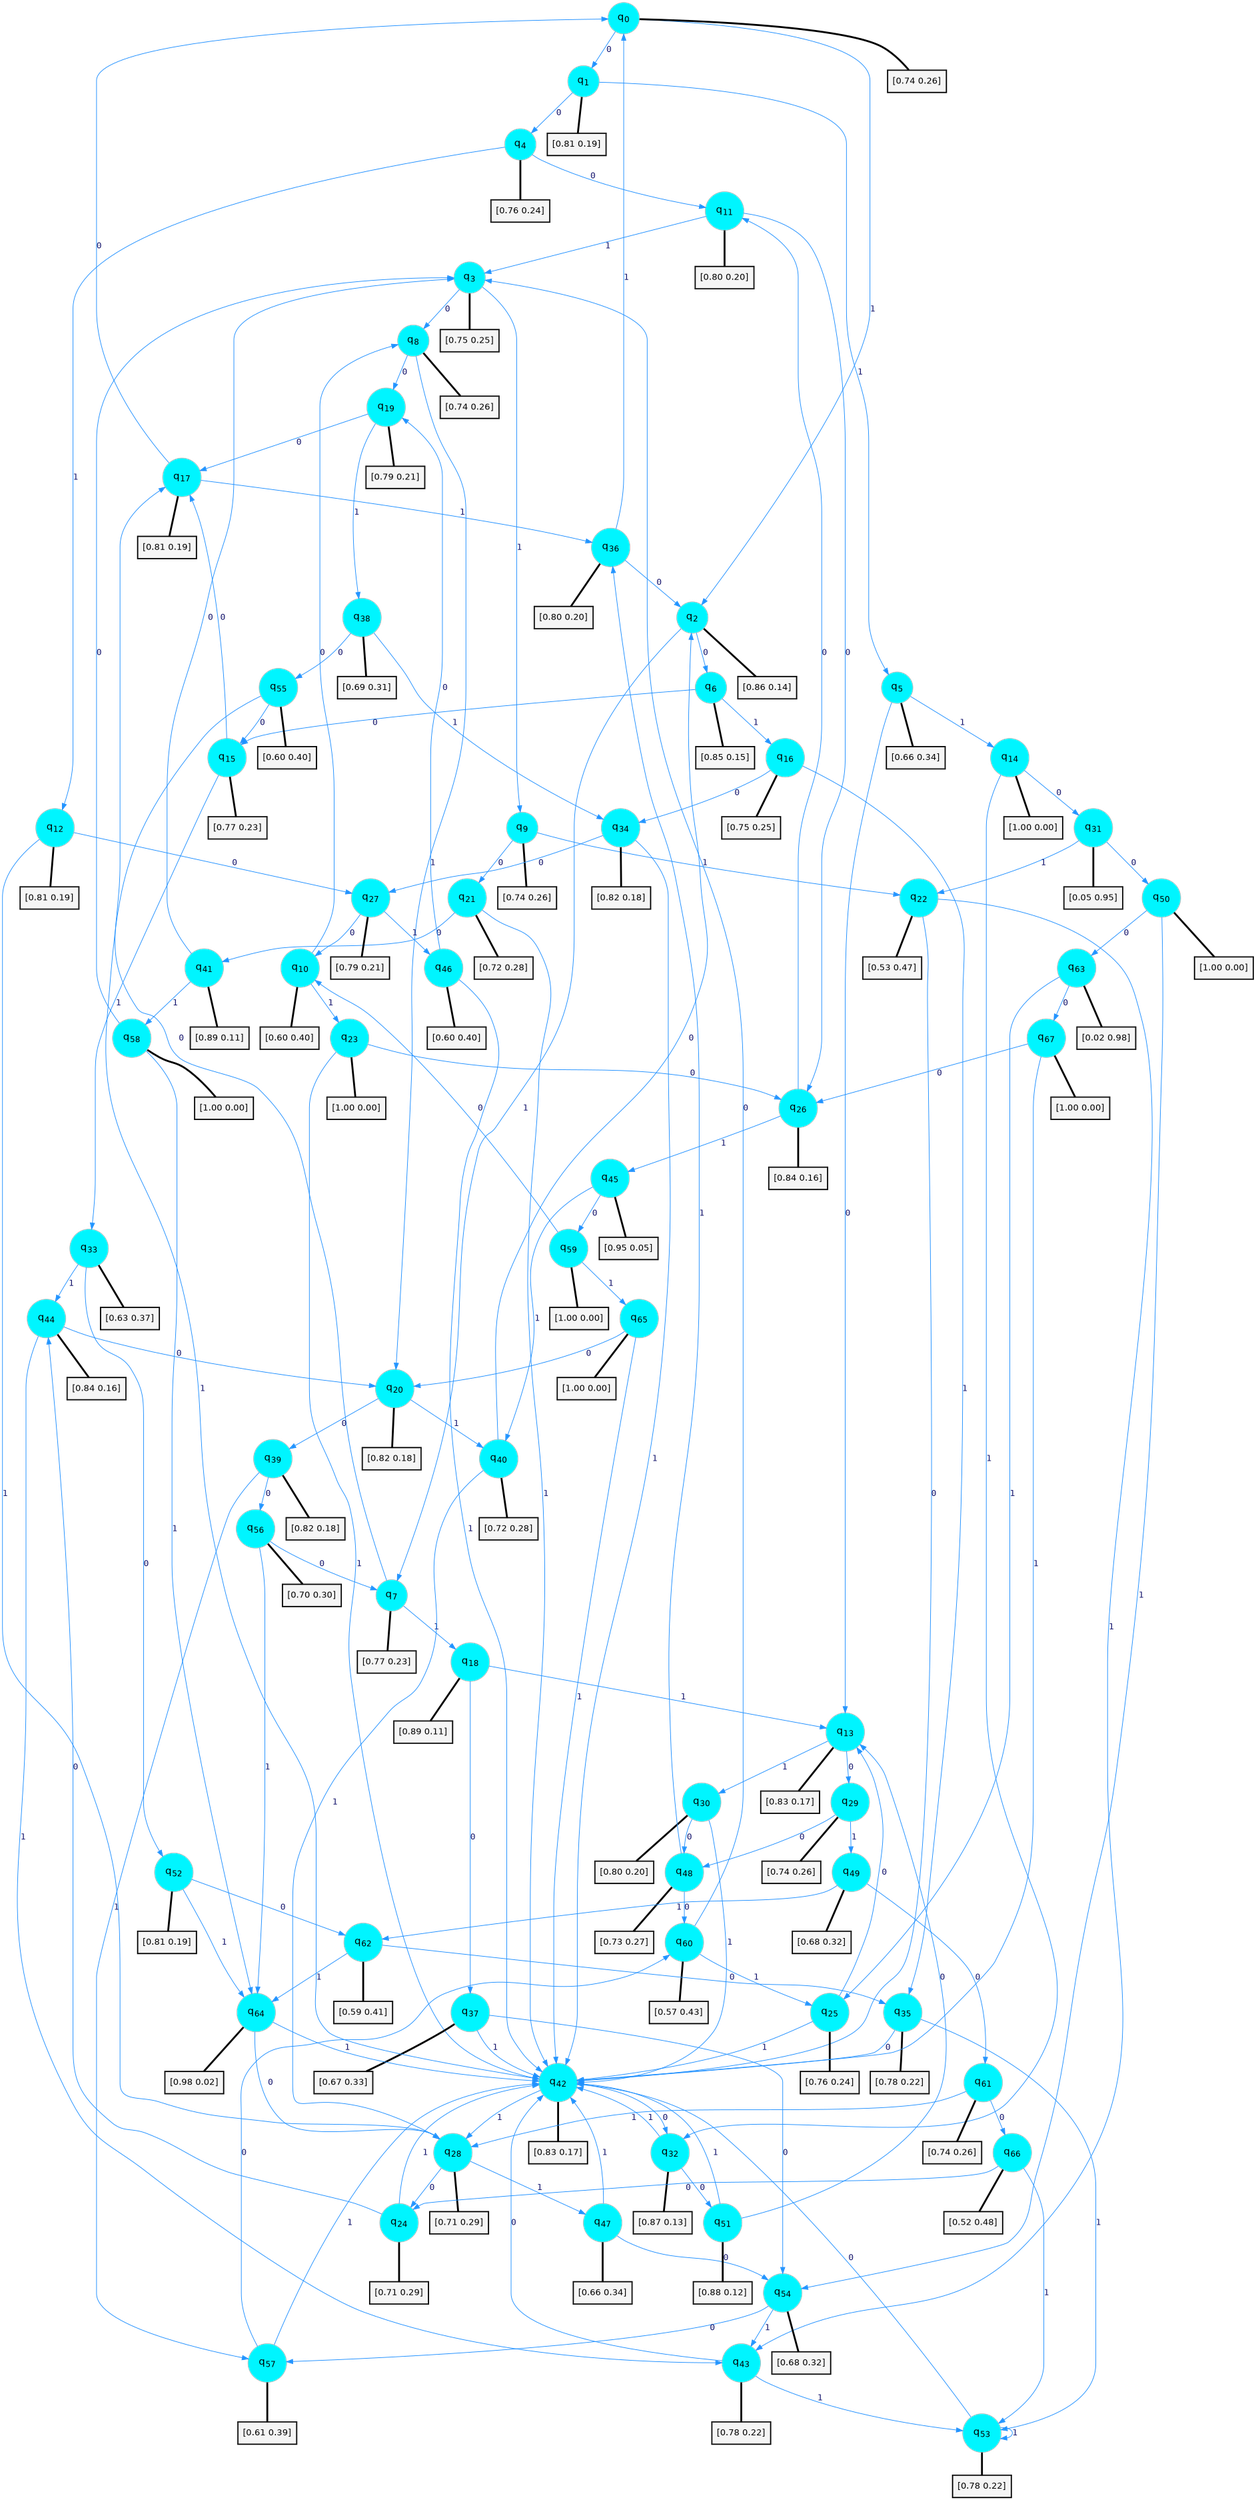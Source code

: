 digraph G {
graph [
bgcolor=transparent, dpi=300, rankdir=TD, size="40,25"];
node [
color=gray, fillcolor=turquoise1, fontcolor=black, fontname=Helvetica, fontsize=16, fontweight=bold, shape=circle, style=filled];
edge [
arrowsize=1, color=dodgerblue1, fontcolor=midnightblue, fontname=courier, fontweight=bold, penwidth=1, style=solid, weight=20];
0[label=<q<SUB>0</SUB>>];
1[label=<q<SUB>1</SUB>>];
2[label=<q<SUB>2</SUB>>];
3[label=<q<SUB>3</SUB>>];
4[label=<q<SUB>4</SUB>>];
5[label=<q<SUB>5</SUB>>];
6[label=<q<SUB>6</SUB>>];
7[label=<q<SUB>7</SUB>>];
8[label=<q<SUB>8</SUB>>];
9[label=<q<SUB>9</SUB>>];
10[label=<q<SUB>10</SUB>>];
11[label=<q<SUB>11</SUB>>];
12[label=<q<SUB>12</SUB>>];
13[label=<q<SUB>13</SUB>>];
14[label=<q<SUB>14</SUB>>];
15[label=<q<SUB>15</SUB>>];
16[label=<q<SUB>16</SUB>>];
17[label=<q<SUB>17</SUB>>];
18[label=<q<SUB>18</SUB>>];
19[label=<q<SUB>19</SUB>>];
20[label=<q<SUB>20</SUB>>];
21[label=<q<SUB>21</SUB>>];
22[label=<q<SUB>22</SUB>>];
23[label=<q<SUB>23</SUB>>];
24[label=<q<SUB>24</SUB>>];
25[label=<q<SUB>25</SUB>>];
26[label=<q<SUB>26</SUB>>];
27[label=<q<SUB>27</SUB>>];
28[label=<q<SUB>28</SUB>>];
29[label=<q<SUB>29</SUB>>];
30[label=<q<SUB>30</SUB>>];
31[label=<q<SUB>31</SUB>>];
32[label=<q<SUB>32</SUB>>];
33[label=<q<SUB>33</SUB>>];
34[label=<q<SUB>34</SUB>>];
35[label=<q<SUB>35</SUB>>];
36[label=<q<SUB>36</SUB>>];
37[label=<q<SUB>37</SUB>>];
38[label=<q<SUB>38</SUB>>];
39[label=<q<SUB>39</SUB>>];
40[label=<q<SUB>40</SUB>>];
41[label=<q<SUB>41</SUB>>];
42[label=<q<SUB>42</SUB>>];
43[label=<q<SUB>43</SUB>>];
44[label=<q<SUB>44</SUB>>];
45[label=<q<SUB>45</SUB>>];
46[label=<q<SUB>46</SUB>>];
47[label=<q<SUB>47</SUB>>];
48[label=<q<SUB>48</SUB>>];
49[label=<q<SUB>49</SUB>>];
50[label=<q<SUB>50</SUB>>];
51[label=<q<SUB>51</SUB>>];
52[label=<q<SUB>52</SUB>>];
53[label=<q<SUB>53</SUB>>];
54[label=<q<SUB>54</SUB>>];
55[label=<q<SUB>55</SUB>>];
56[label=<q<SUB>56</SUB>>];
57[label=<q<SUB>57</SUB>>];
58[label=<q<SUB>58</SUB>>];
59[label=<q<SUB>59</SUB>>];
60[label=<q<SUB>60</SUB>>];
61[label=<q<SUB>61</SUB>>];
62[label=<q<SUB>62</SUB>>];
63[label=<q<SUB>63</SUB>>];
64[label=<q<SUB>64</SUB>>];
65[label=<q<SUB>65</SUB>>];
66[label=<q<SUB>66</SUB>>];
67[label=<q<SUB>67</SUB>>];
68[label="[0.74 0.26]", shape=box,fontcolor=black, fontname=Helvetica, fontsize=14, penwidth=2, fillcolor=whitesmoke,color=black];
69[label="[0.81 0.19]", shape=box,fontcolor=black, fontname=Helvetica, fontsize=14, penwidth=2, fillcolor=whitesmoke,color=black];
70[label="[0.86 0.14]", shape=box,fontcolor=black, fontname=Helvetica, fontsize=14, penwidth=2, fillcolor=whitesmoke,color=black];
71[label="[0.75 0.25]", shape=box,fontcolor=black, fontname=Helvetica, fontsize=14, penwidth=2, fillcolor=whitesmoke,color=black];
72[label="[0.76 0.24]", shape=box,fontcolor=black, fontname=Helvetica, fontsize=14, penwidth=2, fillcolor=whitesmoke,color=black];
73[label="[0.66 0.34]", shape=box,fontcolor=black, fontname=Helvetica, fontsize=14, penwidth=2, fillcolor=whitesmoke,color=black];
74[label="[0.85 0.15]", shape=box,fontcolor=black, fontname=Helvetica, fontsize=14, penwidth=2, fillcolor=whitesmoke,color=black];
75[label="[0.77 0.23]", shape=box,fontcolor=black, fontname=Helvetica, fontsize=14, penwidth=2, fillcolor=whitesmoke,color=black];
76[label="[0.74 0.26]", shape=box,fontcolor=black, fontname=Helvetica, fontsize=14, penwidth=2, fillcolor=whitesmoke,color=black];
77[label="[0.74 0.26]", shape=box,fontcolor=black, fontname=Helvetica, fontsize=14, penwidth=2, fillcolor=whitesmoke,color=black];
78[label="[0.60 0.40]", shape=box,fontcolor=black, fontname=Helvetica, fontsize=14, penwidth=2, fillcolor=whitesmoke,color=black];
79[label="[0.80 0.20]", shape=box,fontcolor=black, fontname=Helvetica, fontsize=14, penwidth=2, fillcolor=whitesmoke,color=black];
80[label="[0.81 0.19]", shape=box,fontcolor=black, fontname=Helvetica, fontsize=14, penwidth=2, fillcolor=whitesmoke,color=black];
81[label="[0.83 0.17]", shape=box,fontcolor=black, fontname=Helvetica, fontsize=14, penwidth=2, fillcolor=whitesmoke,color=black];
82[label="[1.00 0.00]", shape=box,fontcolor=black, fontname=Helvetica, fontsize=14, penwidth=2, fillcolor=whitesmoke,color=black];
83[label="[0.77 0.23]", shape=box,fontcolor=black, fontname=Helvetica, fontsize=14, penwidth=2, fillcolor=whitesmoke,color=black];
84[label="[0.75 0.25]", shape=box,fontcolor=black, fontname=Helvetica, fontsize=14, penwidth=2, fillcolor=whitesmoke,color=black];
85[label="[0.81 0.19]", shape=box,fontcolor=black, fontname=Helvetica, fontsize=14, penwidth=2, fillcolor=whitesmoke,color=black];
86[label="[0.89 0.11]", shape=box,fontcolor=black, fontname=Helvetica, fontsize=14, penwidth=2, fillcolor=whitesmoke,color=black];
87[label="[0.79 0.21]", shape=box,fontcolor=black, fontname=Helvetica, fontsize=14, penwidth=2, fillcolor=whitesmoke,color=black];
88[label="[0.82 0.18]", shape=box,fontcolor=black, fontname=Helvetica, fontsize=14, penwidth=2, fillcolor=whitesmoke,color=black];
89[label="[0.72 0.28]", shape=box,fontcolor=black, fontname=Helvetica, fontsize=14, penwidth=2, fillcolor=whitesmoke,color=black];
90[label="[0.53 0.47]", shape=box,fontcolor=black, fontname=Helvetica, fontsize=14, penwidth=2, fillcolor=whitesmoke,color=black];
91[label="[1.00 0.00]", shape=box,fontcolor=black, fontname=Helvetica, fontsize=14, penwidth=2, fillcolor=whitesmoke,color=black];
92[label="[0.71 0.29]", shape=box,fontcolor=black, fontname=Helvetica, fontsize=14, penwidth=2, fillcolor=whitesmoke,color=black];
93[label="[0.76 0.24]", shape=box,fontcolor=black, fontname=Helvetica, fontsize=14, penwidth=2, fillcolor=whitesmoke,color=black];
94[label="[0.84 0.16]", shape=box,fontcolor=black, fontname=Helvetica, fontsize=14, penwidth=2, fillcolor=whitesmoke,color=black];
95[label="[0.79 0.21]", shape=box,fontcolor=black, fontname=Helvetica, fontsize=14, penwidth=2, fillcolor=whitesmoke,color=black];
96[label="[0.71 0.29]", shape=box,fontcolor=black, fontname=Helvetica, fontsize=14, penwidth=2, fillcolor=whitesmoke,color=black];
97[label="[0.74 0.26]", shape=box,fontcolor=black, fontname=Helvetica, fontsize=14, penwidth=2, fillcolor=whitesmoke,color=black];
98[label="[0.80 0.20]", shape=box,fontcolor=black, fontname=Helvetica, fontsize=14, penwidth=2, fillcolor=whitesmoke,color=black];
99[label="[0.05 0.95]", shape=box,fontcolor=black, fontname=Helvetica, fontsize=14, penwidth=2, fillcolor=whitesmoke,color=black];
100[label="[0.87 0.13]", shape=box,fontcolor=black, fontname=Helvetica, fontsize=14, penwidth=2, fillcolor=whitesmoke,color=black];
101[label="[0.63 0.37]", shape=box,fontcolor=black, fontname=Helvetica, fontsize=14, penwidth=2, fillcolor=whitesmoke,color=black];
102[label="[0.82 0.18]", shape=box,fontcolor=black, fontname=Helvetica, fontsize=14, penwidth=2, fillcolor=whitesmoke,color=black];
103[label="[0.78 0.22]", shape=box,fontcolor=black, fontname=Helvetica, fontsize=14, penwidth=2, fillcolor=whitesmoke,color=black];
104[label="[0.80 0.20]", shape=box,fontcolor=black, fontname=Helvetica, fontsize=14, penwidth=2, fillcolor=whitesmoke,color=black];
105[label="[0.67 0.33]", shape=box,fontcolor=black, fontname=Helvetica, fontsize=14, penwidth=2, fillcolor=whitesmoke,color=black];
106[label="[0.69 0.31]", shape=box,fontcolor=black, fontname=Helvetica, fontsize=14, penwidth=2, fillcolor=whitesmoke,color=black];
107[label="[0.82 0.18]", shape=box,fontcolor=black, fontname=Helvetica, fontsize=14, penwidth=2, fillcolor=whitesmoke,color=black];
108[label="[0.72 0.28]", shape=box,fontcolor=black, fontname=Helvetica, fontsize=14, penwidth=2, fillcolor=whitesmoke,color=black];
109[label="[0.89 0.11]", shape=box,fontcolor=black, fontname=Helvetica, fontsize=14, penwidth=2, fillcolor=whitesmoke,color=black];
110[label="[0.83 0.17]", shape=box,fontcolor=black, fontname=Helvetica, fontsize=14, penwidth=2, fillcolor=whitesmoke,color=black];
111[label="[0.78 0.22]", shape=box,fontcolor=black, fontname=Helvetica, fontsize=14, penwidth=2, fillcolor=whitesmoke,color=black];
112[label="[0.84 0.16]", shape=box,fontcolor=black, fontname=Helvetica, fontsize=14, penwidth=2, fillcolor=whitesmoke,color=black];
113[label="[0.95 0.05]", shape=box,fontcolor=black, fontname=Helvetica, fontsize=14, penwidth=2, fillcolor=whitesmoke,color=black];
114[label="[0.60 0.40]", shape=box,fontcolor=black, fontname=Helvetica, fontsize=14, penwidth=2, fillcolor=whitesmoke,color=black];
115[label="[0.66 0.34]", shape=box,fontcolor=black, fontname=Helvetica, fontsize=14, penwidth=2, fillcolor=whitesmoke,color=black];
116[label="[0.73 0.27]", shape=box,fontcolor=black, fontname=Helvetica, fontsize=14, penwidth=2, fillcolor=whitesmoke,color=black];
117[label="[0.68 0.32]", shape=box,fontcolor=black, fontname=Helvetica, fontsize=14, penwidth=2, fillcolor=whitesmoke,color=black];
118[label="[1.00 0.00]", shape=box,fontcolor=black, fontname=Helvetica, fontsize=14, penwidth=2, fillcolor=whitesmoke,color=black];
119[label="[0.88 0.12]", shape=box,fontcolor=black, fontname=Helvetica, fontsize=14, penwidth=2, fillcolor=whitesmoke,color=black];
120[label="[0.81 0.19]", shape=box,fontcolor=black, fontname=Helvetica, fontsize=14, penwidth=2, fillcolor=whitesmoke,color=black];
121[label="[0.78 0.22]", shape=box,fontcolor=black, fontname=Helvetica, fontsize=14, penwidth=2, fillcolor=whitesmoke,color=black];
122[label="[0.68 0.32]", shape=box,fontcolor=black, fontname=Helvetica, fontsize=14, penwidth=2, fillcolor=whitesmoke,color=black];
123[label="[0.60 0.40]", shape=box,fontcolor=black, fontname=Helvetica, fontsize=14, penwidth=2, fillcolor=whitesmoke,color=black];
124[label="[0.70 0.30]", shape=box,fontcolor=black, fontname=Helvetica, fontsize=14, penwidth=2, fillcolor=whitesmoke,color=black];
125[label="[0.61 0.39]", shape=box,fontcolor=black, fontname=Helvetica, fontsize=14, penwidth=2, fillcolor=whitesmoke,color=black];
126[label="[1.00 0.00]", shape=box,fontcolor=black, fontname=Helvetica, fontsize=14, penwidth=2, fillcolor=whitesmoke,color=black];
127[label="[1.00 0.00]", shape=box,fontcolor=black, fontname=Helvetica, fontsize=14, penwidth=2, fillcolor=whitesmoke,color=black];
128[label="[0.57 0.43]", shape=box,fontcolor=black, fontname=Helvetica, fontsize=14, penwidth=2, fillcolor=whitesmoke,color=black];
129[label="[0.74 0.26]", shape=box,fontcolor=black, fontname=Helvetica, fontsize=14, penwidth=2, fillcolor=whitesmoke,color=black];
130[label="[0.59 0.41]", shape=box,fontcolor=black, fontname=Helvetica, fontsize=14, penwidth=2, fillcolor=whitesmoke,color=black];
131[label="[0.02 0.98]", shape=box,fontcolor=black, fontname=Helvetica, fontsize=14, penwidth=2, fillcolor=whitesmoke,color=black];
132[label="[0.98 0.02]", shape=box,fontcolor=black, fontname=Helvetica, fontsize=14, penwidth=2, fillcolor=whitesmoke,color=black];
133[label="[1.00 0.00]", shape=box,fontcolor=black, fontname=Helvetica, fontsize=14, penwidth=2, fillcolor=whitesmoke,color=black];
134[label="[0.52 0.48]", shape=box,fontcolor=black, fontname=Helvetica, fontsize=14, penwidth=2, fillcolor=whitesmoke,color=black];
135[label="[1.00 0.00]", shape=box,fontcolor=black, fontname=Helvetica, fontsize=14, penwidth=2, fillcolor=whitesmoke,color=black];
0->1 [label=0];
0->2 [label=1];
0->68 [arrowhead=none, penwidth=3,color=black];
1->4 [label=0];
1->5 [label=1];
1->69 [arrowhead=none, penwidth=3,color=black];
2->6 [label=0];
2->7 [label=1];
2->70 [arrowhead=none, penwidth=3,color=black];
3->8 [label=0];
3->9 [label=1];
3->71 [arrowhead=none, penwidth=3,color=black];
4->11 [label=0];
4->12 [label=1];
4->72 [arrowhead=none, penwidth=3,color=black];
5->13 [label=0];
5->14 [label=1];
5->73 [arrowhead=none, penwidth=3,color=black];
6->15 [label=0];
6->16 [label=1];
6->74 [arrowhead=none, penwidth=3,color=black];
7->17 [label=0];
7->18 [label=1];
7->75 [arrowhead=none, penwidth=3,color=black];
8->19 [label=0];
8->20 [label=1];
8->76 [arrowhead=none, penwidth=3,color=black];
9->21 [label=0];
9->22 [label=1];
9->77 [arrowhead=none, penwidth=3,color=black];
10->8 [label=0];
10->23 [label=1];
10->78 [arrowhead=none, penwidth=3,color=black];
11->26 [label=0];
11->3 [label=1];
11->79 [arrowhead=none, penwidth=3,color=black];
12->27 [label=0];
12->28 [label=1];
12->80 [arrowhead=none, penwidth=3,color=black];
13->29 [label=0];
13->30 [label=1];
13->81 [arrowhead=none, penwidth=3,color=black];
14->31 [label=0];
14->32 [label=1];
14->82 [arrowhead=none, penwidth=3,color=black];
15->17 [label=0];
15->33 [label=1];
15->83 [arrowhead=none, penwidth=3,color=black];
16->34 [label=0];
16->35 [label=1];
16->84 [arrowhead=none, penwidth=3,color=black];
17->0 [label=0];
17->36 [label=1];
17->85 [arrowhead=none, penwidth=3,color=black];
18->37 [label=0];
18->13 [label=1];
18->86 [arrowhead=none, penwidth=3,color=black];
19->17 [label=0];
19->38 [label=1];
19->87 [arrowhead=none, penwidth=3,color=black];
20->39 [label=0];
20->40 [label=1];
20->88 [arrowhead=none, penwidth=3,color=black];
21->41 [label=0];
21->42 [label=1];
21->89 [arrowhead=none, penwidth=3,color=black];
22->42 [label=0];
22->43 [label=1];
22->90 [arrowhead=none, penwidth=3,color=black];
23->26 [label=0];
23->42 [label=1];
23->91 [arrowhead=none, penwidth=3,color=black];
24->44 [label=0];
24->42 [label=1];
24->92 [arrowhead=none, penwidth=3,color=black];
25->13 [label=0];
25->42 [label=1];
25->93 [arrowhead=none, penwidth=3,color=black];
26->11 [label=0];
26->45 [label=1];
26->94 [arrowhead=none, penwidth=3,color=black];
27->10 [label=0];
27->46 [label=1];
27->95 [arrowhead=none, penwidth=3,color=black];
28->24 [label=0];
28->47 [label=1];
28->96 [arrowhead=none, penwidth=3,color=black];
29->48 [label=0];
29->49 [label=1];
29->97 [arrowhead=none, penwidth=3,color=black];
30->48 [label=0];
30->42 [label=1];
30->98 [arrowhead=none, penwidth=3,color=black];
31->50 [label=0];
31->22 [label=1];
31->99 [arrowhead=none, penwidth=3,color=black];
32->51 [label=0];
32->42 [label=1];
32->100 [arrowhead=none, penwidth=3,color=black];
33->52 [label=0];
33->44 [label=1];
33->101 [arrowhead=none, penwidth=3,color=black];
34->27 [label=0];
34->42 [label=1];
34->102 [arrowhead=none, penwidth=3,color=black];
35->42 [label=0];
35->53 [label=1];
35->103 [arrowhead=none, penwidth=3,color=black];
36->2 [label=0];
36->0 [label=1];
36->104 [arrowhead=none, penwidth=3,color=black];
37->54 [label=0];
37->42 [label=1];
37->105 [arrowhead=none, penwidth=3,color=black];
38->55 [label=0];
38->34 [label=1];
38->106 [arrowhead=none, penwidth=3,color=black];
39->56 [label=0];
39->57 [label=1];
39->107 [arrowhead=none, penwidth=3,color=black];
40->2 [label=0];
40->28 [label=1];
40->108 [arrowhead=none, penwidth=3,color=black];
41->3 [label=0];
41->58 [label=1];
41->109 [arrowhead=none, penwidth=3,color=black];
42->32 [label=0];
42->28 [label=1];
42->110 [arrowhead=none, penwidth=3,color=black];
43->42 [label=0];
43->53 [label=1];
43->111 [arrowhead=none, penwidth=3,color=black];
44->20 [label=0];
44->43 [label=1];
44->112 [arrowhead=none, penwidth=3,color=black];
45->59 [label=0];
45->40 [label=1];
45->113 [arrowhead=none, penwidth=3,color=black];
46->19 [label=0];
46->42 [label=1];
46->114 [arrowhead=none, penwidth=3,color=black];
47->54 [label=0];
47->42 [label=1];
47->115 [arrowhead=none, penwidth=3,color=black];
48->60 [label=0];
48->36 [label=1];
48->116 [arrowhead=none, penwidth=3,color=black];
49->61 [label=0];
49->62 [label=1];
49->117 [arrowhead=none, penwidth=3,color=black];
50->63 [label=0];
50->54 [label=1];
50->118 [arrowhead=none, penwidth=3,color=black];
51->13 [label=0];
51->42 [label=1];
51->119 [arrowhead=none, penwidth=3,color=black];
52->62 [label=0];
52->64 [label=1];
52->120 [arrowhead=none, penwidth=3,color=black];
53->42 [label=0];
53->53 [label=1];
53->121 [arrowhead=none, penwidth=3,color=black];
54->57 [label=0];
54->43 [label=1];
54->122 [arrowhead=none, penwidth=3,color=black];
55->15 [label=0];
55->42 [label=1];
55->123 [arrowhead=none, penwidth=3,color=black];
56->7 [label=0];
56->64 [label=1];
56->124 [arrowhead=none, penwidth=3,color=black];
57->60 [label=0];
57->42 [label=1];
57->125 [arrowhead=none, penwidth=3,color=black];
58->3 [label=0];
58->64 [label=1];
58->126 [arrowhead=none, penwidth=3,color=black];
59->10 [label=0];
59->65 [label=1];
59->127 [arrowhead=none, penwidth=3,color=black];
60->3 [label=0];
60->25 [label=1];
60->128 [arrowhead=none, penwidth=3,color=black];
61->66 [label=0];
61->28 [label=1];
61->129 [arrowhead=none, penwidth=3,color=black];
62->35 [label=0];
62->64 [label=1];
62->130 [arrowhead=none, penwidth=3,color=black];
63->67 [label=0];
63->25 [label=1];
63->131 [arrowhead=none, penwidth=3,color=black];
64->28 [label=0];
64->42 [label=1];
64->132 [arrowhead=none, penwidth=3,color=black];
65->20 [label=0];
65->42 [label=1];
65->133 [arrowhead=none, penwidth=3,color=black];
66->24 [label=0];
66->53 [label=1];
66->134 [arrowhead=none, penwidth=3,color=black];
67->26 [label=0];
67->42 [label=1];
67->135 [arrowhead=none, penwidth=3,color=black];
}
